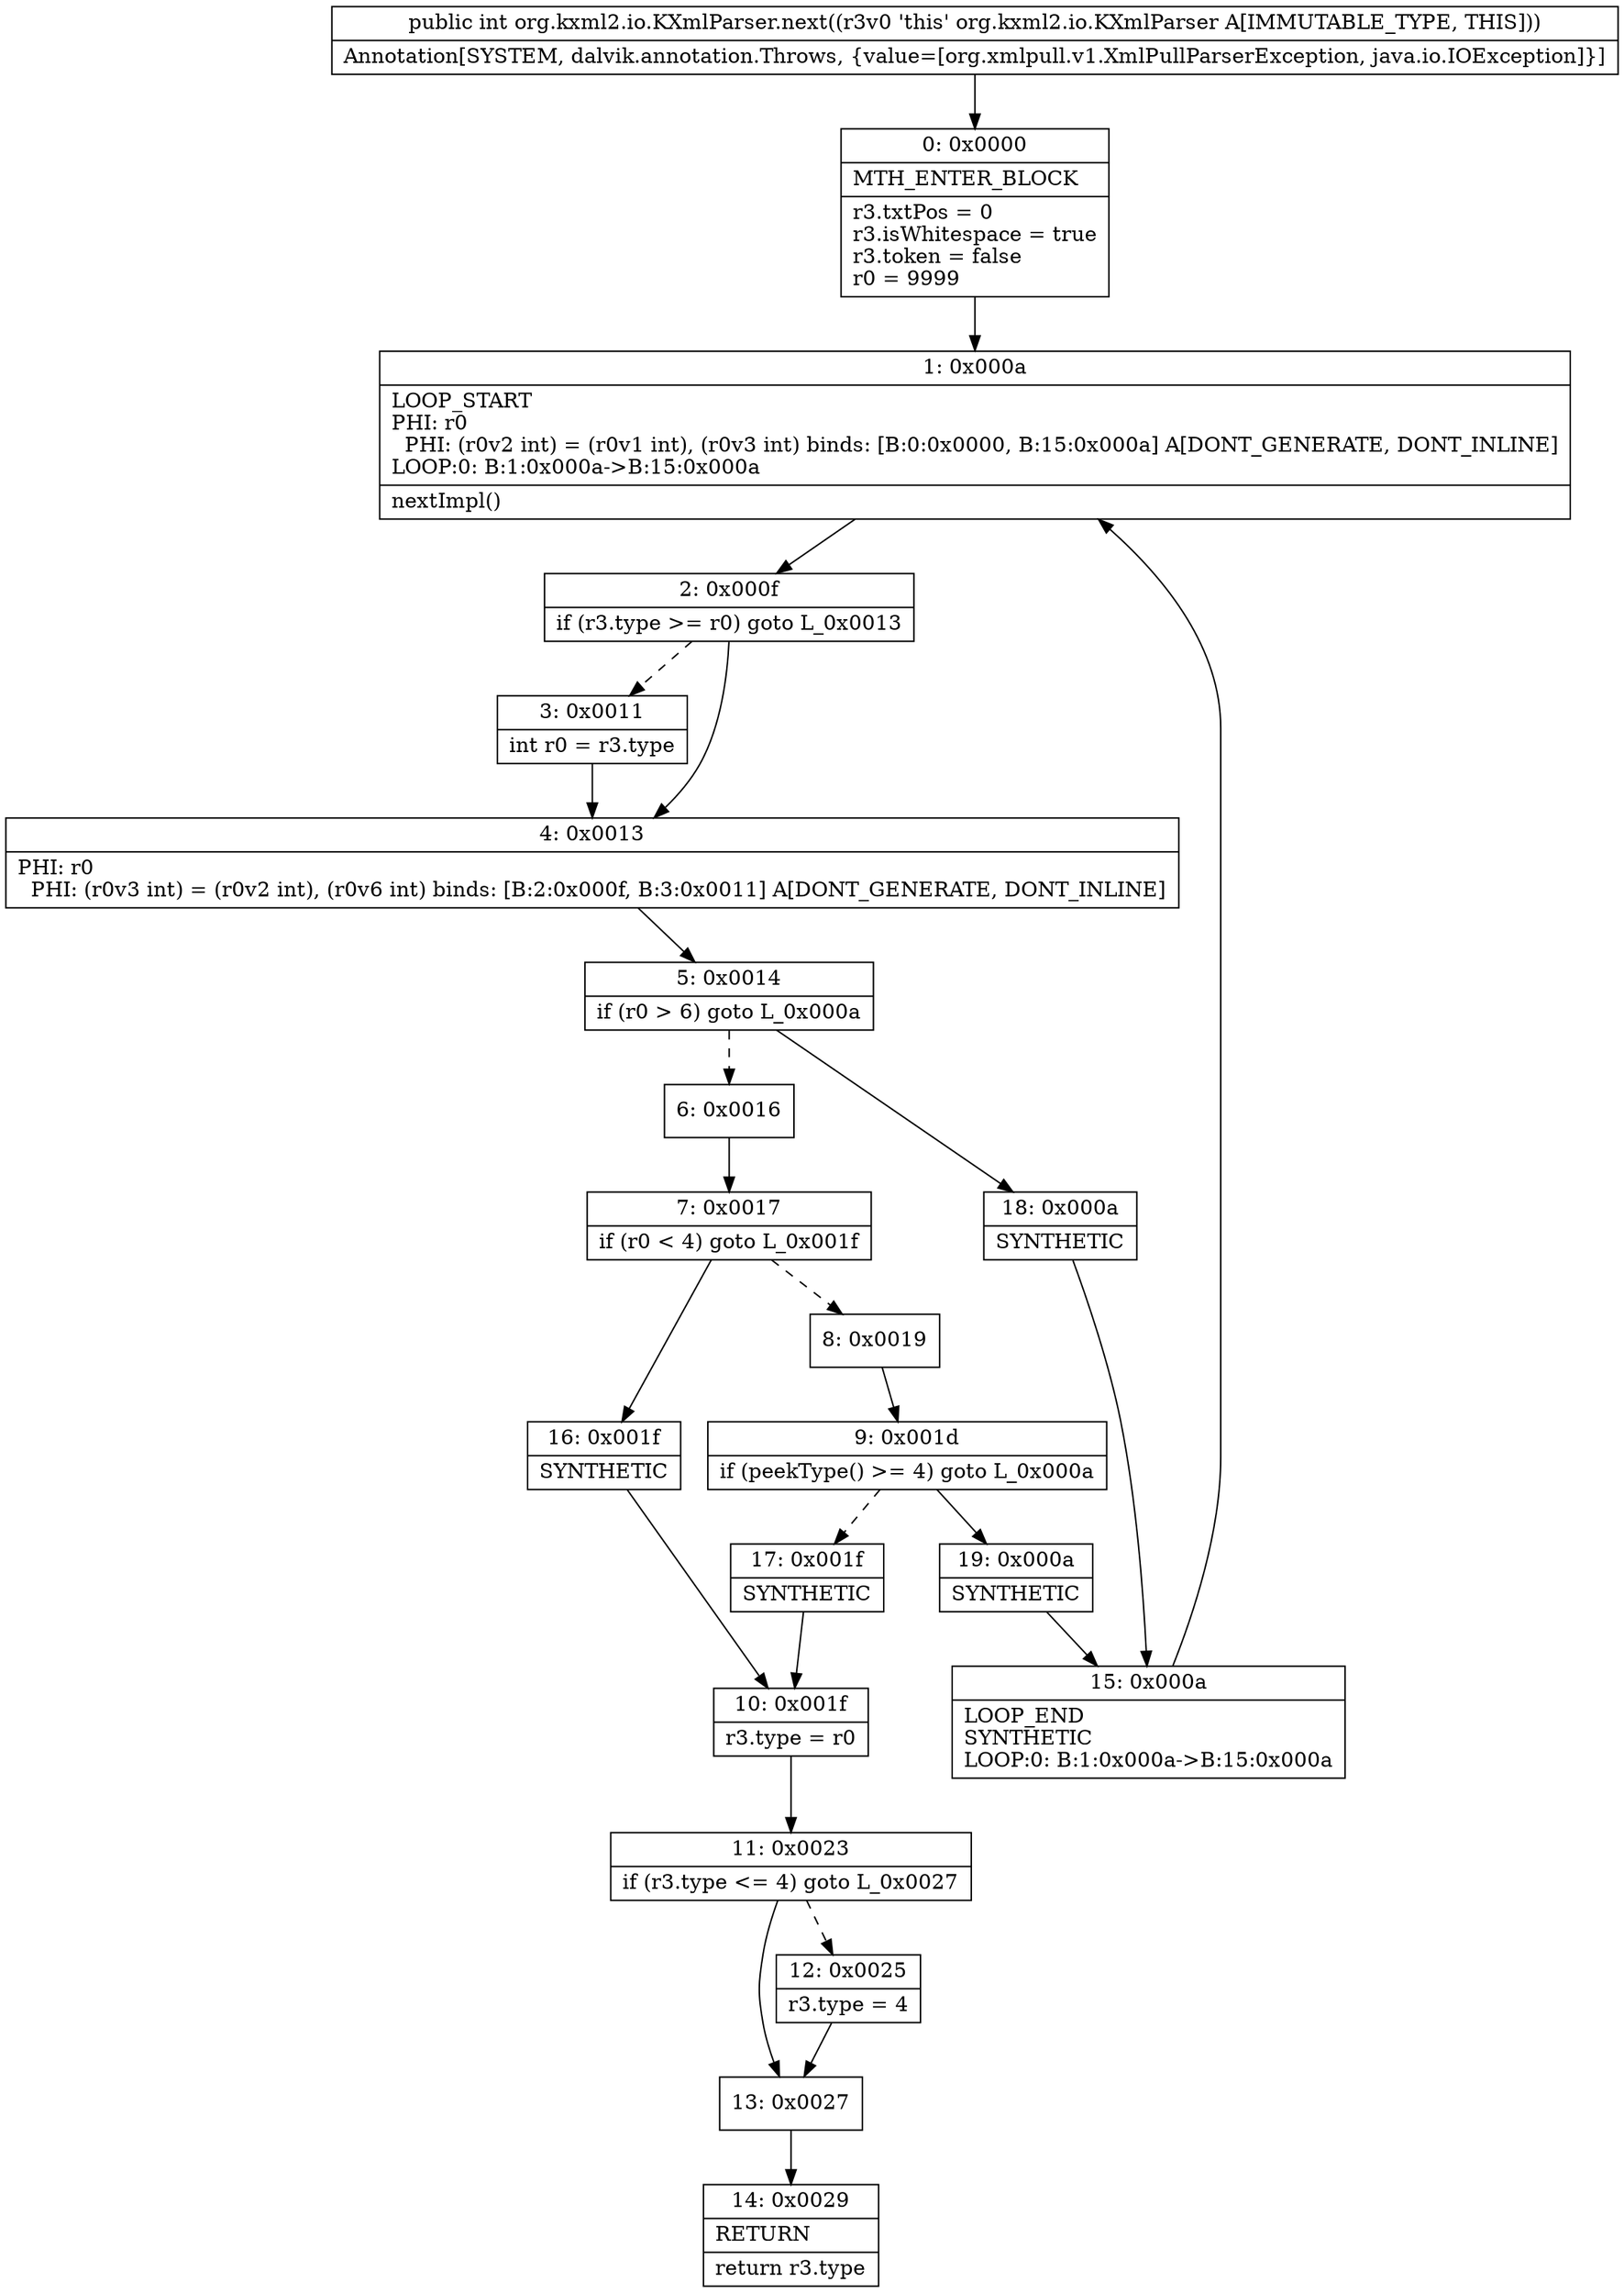 digraph "CFG fororg.kxml2.io.KXmlParser.next()I" {
Node_0 [shape=record,label="{0\:\ 0x0000|MTH_ENTER_BLOCK\l|r3.txtPos = 0\lr3.isWhitespace = true\lr3.token = false\lr0 = 9999\l}"];
Node_1 [shape=record,label="{1\:\ 0x000a|LOOP_START\lPHI: r0 \l  PHI: (r0v2 int) = (r0v1 int), (r0v3 int) binds: [B:0:0x0000, B:15:0x000a] A[DONT_GENERATE, DONT_INLINE]\lLOOP:0: B:1:0x000a\-\>B:15:0x000a\l|nextImpl()\l}"];
Node_2 [shape=record,label="{2\:\ 0x000f|if (r3.type \>= r0) goto L_0x0013\l}"];
Node_3 [shape=record,label="{3\:\ 0x0011|int r0 = r3.type\l}"];
Node_4 [shape=record,label="{4\:\ 0x0013|PHI: r0 \l  PHI: (r0v3 int) = (r0v2 int), (r0v6 int) binds: [B:2:0x000f, B:3:0x0011] A[DONT_GENERATE, DONT_INLINE]\l}"];
Node_5 [shape=record,label="{5\:\ 0x0014|if (r0 \> 6) goto L_0x000a\l}"];
Node_6 [shape=record,label="{6\:\ 0x0016}"];
Node_7 [shape=record,label="{7\:\ 0x0017|if (r0 \< 4) goto L_0x001f\l}"];
Node_8 [shape=record,label="{8\:\ 0x0019}"];
Node_9 [shape=record,label="{9\:\ 0x001d|if (peekType() \>= 4) goto L_0x000a\l}"];
Node_10 [shape=record,label="{10\:\ 0x001f|r3.type = r0\l}"];
Node_11 [shape=record,label="{11\:\ 0x0023|if (r3.type \<= 4) goto L_0x0027\l}"];
Node_12 [shape=record,label="{12\:\ 0x0025|r3.type = 4\l}"];
Node_13 [shape=record,label="{13\:\ 0x0027}"];
Node_14 [shape=record,label="{14\:\ 0x0029|RETURN\l|return r3.type\l}"];
Node_15 [shape=record,label="{15\:\ 0x000a|LOOP_END\lSYNTHETIC\lLOOP:0: B:1:0x000a\-\>B:15:0x000a\l}"];
Node_16 [shape=record,label="{16\:\ 0x001f|SYNTHETIC\l}"];
Node_17 [shape=record,label="{17\:\ 0x001f|SYNTHETIC\l}"];
Node_18 [shape=record,label="{18\:\ 0x000a|SYNTHETIC\l}"];
Node_19 [shape=record,label="{19\:\ 0x000a|SYNTHETIC\l}"];
MethodNode[shape=record,label="{public int org.kxml2.io.KXmlParser.next((r3v0 'this' org.kxml2.io.KXmlParser A[IMMUTABLE_TYPE, THIS]))  | Annotation[SYSTEM, dalvik.annotation.Throws, \{value=[org.xmlpull.v1.XmlPullParserException, java.io.IOException]\}]\l}"];
MethodNode -> Node_0;
Node_0 -> Node_1;
Node_1 -> Node_2;
Node_2 -> Node_3[style=dashed];
Node_2 -> Node_4;
Node_3 -> Node_4;
Node_4 -> Node_5;
Node_5 -> Node_6[style=dashed];
Node_5 -> Node_18;
Node_6 -> Node_7;
Node_7 -> Node_8[style=dashed];
Node_7 -> Node_16;
Node_8 -> Node_9;
Node_9 -> Node_17[style=dashed];
Node_9 -> Node_19;
Node_10 -> Node_11;
Node_11 -> Node_12[style=dashed];
Node_11 -> Node_13;
Node_12 -> Node_13;
Node_13 -> Node_14;
Node_15 -> Node_1;
Node_16 -> Node_10;
Node_17 -> Node_10;
Node_18 -> Node_15;
Node_19 -> Node_15;
}

